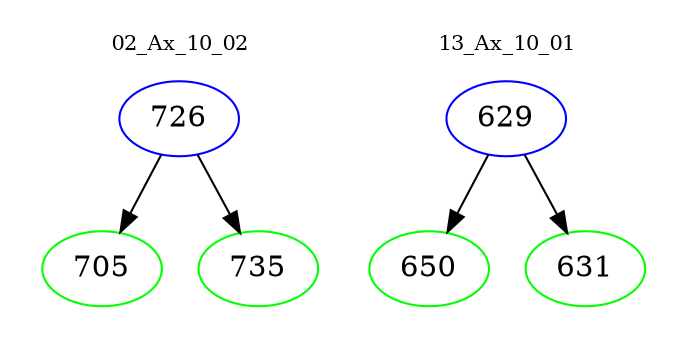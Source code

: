 digraph{
subgraph cluster_0 {
color = white
label = "02_Ax_10_02";
fontsize=10;
T0_726 [label="726", color="blue"]
T0_726 -> T0_705 [color="black"]
T0_705 [label="705", color="green"]
T0_726 -> T0_735 [color="black"]
T0_735 [label="735", color="green"]
}
subgraph cluster_1 {
color = white
label = "13_Ax_10_01";
fontsize=10;
T1_629 [label="629", color="blue"]
T1_629 -> T1_650 [color="black"]
T1_650 [label="650", color="green"]
T1_629 -> T1_631 [color="black"]
T1_631 [label="631", color="green"]
}
}
